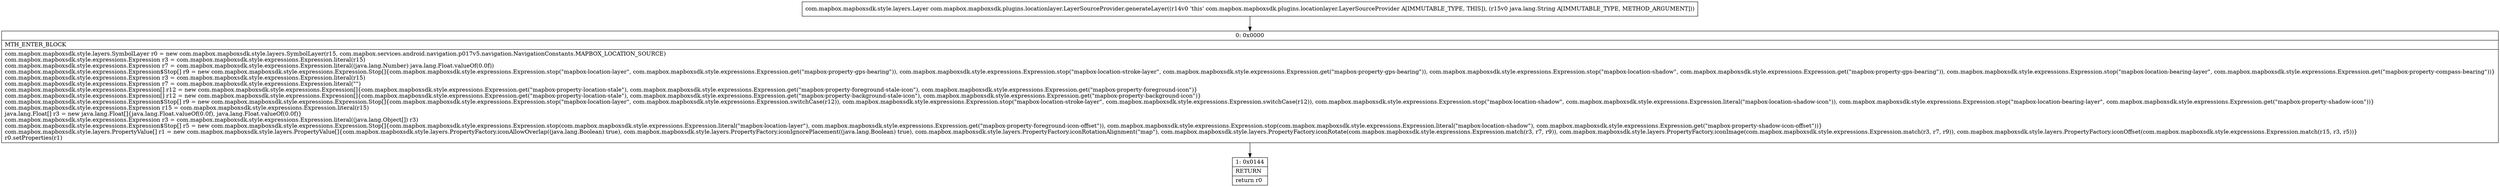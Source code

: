 digraph "CFG forcom.mapbox.mapboxsdk.plugins.locationlayer.LayerSourceProvider.generateLayer(Ljava\/lang\/String;)Lcom\/mapbox\/mapboxsdk\/style\/layers\/Layer;" {
Node_0 [shape=record,label="{0\:\ 0x0000|MTH_ENTER_BLOCK\l|com.mapbox.mapboxsdk.style.layers.SymbolLayer r0 = new com.mapbox.mapboxsdk.style.layers.SymbolLayer(r15, com.mapbox.services.android.navigation.p017v5.navigation.NavigationConstants.MAPBOX_LOCATION_SOURCE)\lcom.mapbox.mapboxsdk.style.expressions.Expression r3 = com.mapbox.mapboxsdk.style.expressions.Expression.literal(r15)\lcom.mapbox.mapboxsdk.style.expressions.Expression r7 = com.mapbox.mapboxsdk.style.expressions.Expression.literal((java.lang.Number) java.lang.Float.valueOf(0.0f))\lcom.mapbox.mapboxsdk.style.expressions.Expression$Stop[] r9 = new com.mapbox.mapboxsdk.style.expressions.Expression.Stop[]\{com.mapbox.mapboxsdk.style.expressions.Expression.stop(\"mapbox\-location\-layer\", com.mapbox.mapboxsdk.style.expressions.Expression.get(\"mapbox\-property\-gps\-bearing\")), com.mapbox.mapboxsdk.style.expressions.Expression.stop(\"mapbox\-location\-stroke\-layer\", com.mapbox.mapboxsdk.style.expressions.Expression.get(\"mapbox\-property\-gps\-bearing\")), com.mapbox.mapboxsdk.style.expressions.Expression.stop(\"mapbox\-location\-shadow\", com.mapbox.mapboxsdk.style.expressions.Expression.get(\"mapbox\-property\-gps\-bearing\")), com.mapbox.mapboxsdk.style.expressions.Expression.stop(\"mapbox\-location\-bearing\-layer\", com.mapbox.mapboxsdk.style.expressions.Expression.get(\"mapbox\-property\-compass\-bearing\"))\}\lcom.mapbox.mapboxsdk.style.expressions.Expression r3 = com.mapbox.mapboxsdk.style.expressions.Expression.literal(r15)\lcom.mapbox.mapboxsdk.style.expressions.Expression r7 = com.mapbox.mapboxsdk.style.expressions.Expression.literal(\"\")\lcom.mapbox.mapboxsdk.style.expressions.Expression[] r12 = new com.mapbox.mapboxsdk.style.expressions.Expression[]\{com.mapbox.mapboxsdk.style.expressions.Expression.get(\"mapbox\-property\-location\-stale\"), com.mapbox.mapboxsdk.style.expressions.Expression.get(\"mapbox\-property\-foreground\-stale\-icon\"), com.mapbox.mapboxsdk.style.expressions.Expression.get(\"mapbox\-property\-foreground\-icon\")\}\lcom.mapbox.mapboxsdk.style.expressions.Expression[] r12 = new com.mapbox.mapboxsdk.style.expressions.Expression[]\{com.mapbox.mapboxsdk.style.expressions.Expression.get(\"mapbox\-property\-location\-stale\"), com.mapbox.mapboxsdk.style.expressions.Expression.get(\"mapbox\-property\-background\-stale\-icon\"), com.mapbox.mapboxsdk.style.expressions.Expression.get(\"mapbox\-property\-background\-icon\")\}\lcom.mapbox.mapboxsdk.style.expressions.Expression$Stop[] r9 = new com.mapbox.mapboxsdk.style.expressions.Expression.Stop[]\{com.mapbox.mapboxsdk.style.expressions.Expression.stop(\"mapbox\-location\-layer\", com.mapbox.mapboxsdk.style.expressions.Expression.switchCase(r12)), com.mapbox.mapboxsdk.style.expressions.Expression.stop(\"mapbox\-location\-stroke\-layer\", com.mapbox.mapboxsdk.style.expressions.Expression.switchCase(r12)), com.mapbox.mapboxsdk.style.expressions.Expression.stop(\"mapbox\-location\-shadow\", com.mapbox.mapboxsdk.style.expressions.Expression.literal(\"mapbox\-location\-shadow\-icon\")), com.mapbox.mapboxsdk.style.expressions.Expression.stop(\"mapbox\-location\-bearing\-layer\", com.mapbox.mapboxsdk.style.expressions.Expression.get(\"mapbox\-property\-shadow\-icon\"))\}\lcom.mapbox.mapboxsdk.style.expressions.Expression r15 = com.mapbox.mapboxsdk.style.expressions.Expression.literal(r15)\ljava.lang.Float[] r3 = new java.lang.Float[]\{java.lang.Float.valueOf(0.0f), java.lang.Float.valueOf(0.0f)\}\lcom.mapbox.mapboxsdk.style.expressions.Expression r3 = com.mapbox.mapboxsdk.style.expressions.Expression.literal((java.lang.Object[]) r3)\lcom.mapbox.mapboxsdk.style.expressions.Expression$Stop[] r5 = new com.mapbox.mapboxsdk.style.expressions.Expression.Stop[]\{com.mapbox.mapboxsdk.style.expressions.Expression.stop(com.mapbox.mapboxsdk.style.expressions.Expression.literal(\"mapbox\-location\-layer\"), com.mapbox.mapboxsdk.style.expressions.Expression.get(\"mapbox\-property\-foreground\-icon\-offset\")), com.mapbox.mapboxsdk.style.expressions.Expression.stop(com.mapbox.mapboxsdk.style.expressions.Expression.literal(\"mapbox\-location\-shadow\"), com.mapbox.mapboxsdk.style.expressions.Expression.get(\"mapbox\-property\-shadow\-icon\-offset\"))\}\lcom.mapbox.mapboxsdk.style.layers.PropertyValue[] r1 = new com.mapbox.mapboxsdk.style.layers.PropertyValue[]\{com.mapbox.mapboxsdk.style.layers.PropertyFactory.iconAllowOverlap((java.lang.Boolean) true), com.mapbox.mapboxsdk.style.layers.PropertyFactory.iconIgnorePlacement((java.lang.Boolean) true), com.mapbox.mapboxsdk.style.layers.PropertyFactory.iconRotationAlignment(\"map\"), com.mapbox.mapboxsdk.style.layers.PropertyFactory.iconRotate(com.mapbox.mapboxsdk.style.expressions.Expression.match(r3, r7, r9)), com.mapbox.mapboxsdk.style.layers.PropertyFactory.iconImage(com.mapbox.mapboxsdk.style.expressions.Expression.match(r3, r7, r9)), com.mapbox.mapboxsdk.style.layers.PropertyFactory.iconOffset(com.mapbox.mapboxsdk.style.expressions.Expression.match(r15, r3, r5))\}\lr0.setProperties(r1)\l}"];
Node_1 [shape=record,label="{1\:\ 0x0144|RETURN\l|return r0\l}"];
MethodNode[shape=record,label="{com.mapbox.mapboxsdk.style.layers.Layer com.mapbox.mapboxsdk.plugins.locationlayer.LayerSourceProvider.generateLayer((r14v0 'this' com.mapbox.mapboxsdk.plugins.locationlayer.LayerSourceProvider A[IMMUTABLE_TYPE, THIS]), (r15v0 java.lang.String A[IMMUTABLE_TYPE, METHOD_ARGUMENT])) }"];
MethodNode -> Node_0;
Node_0 -> Node_1;
}

